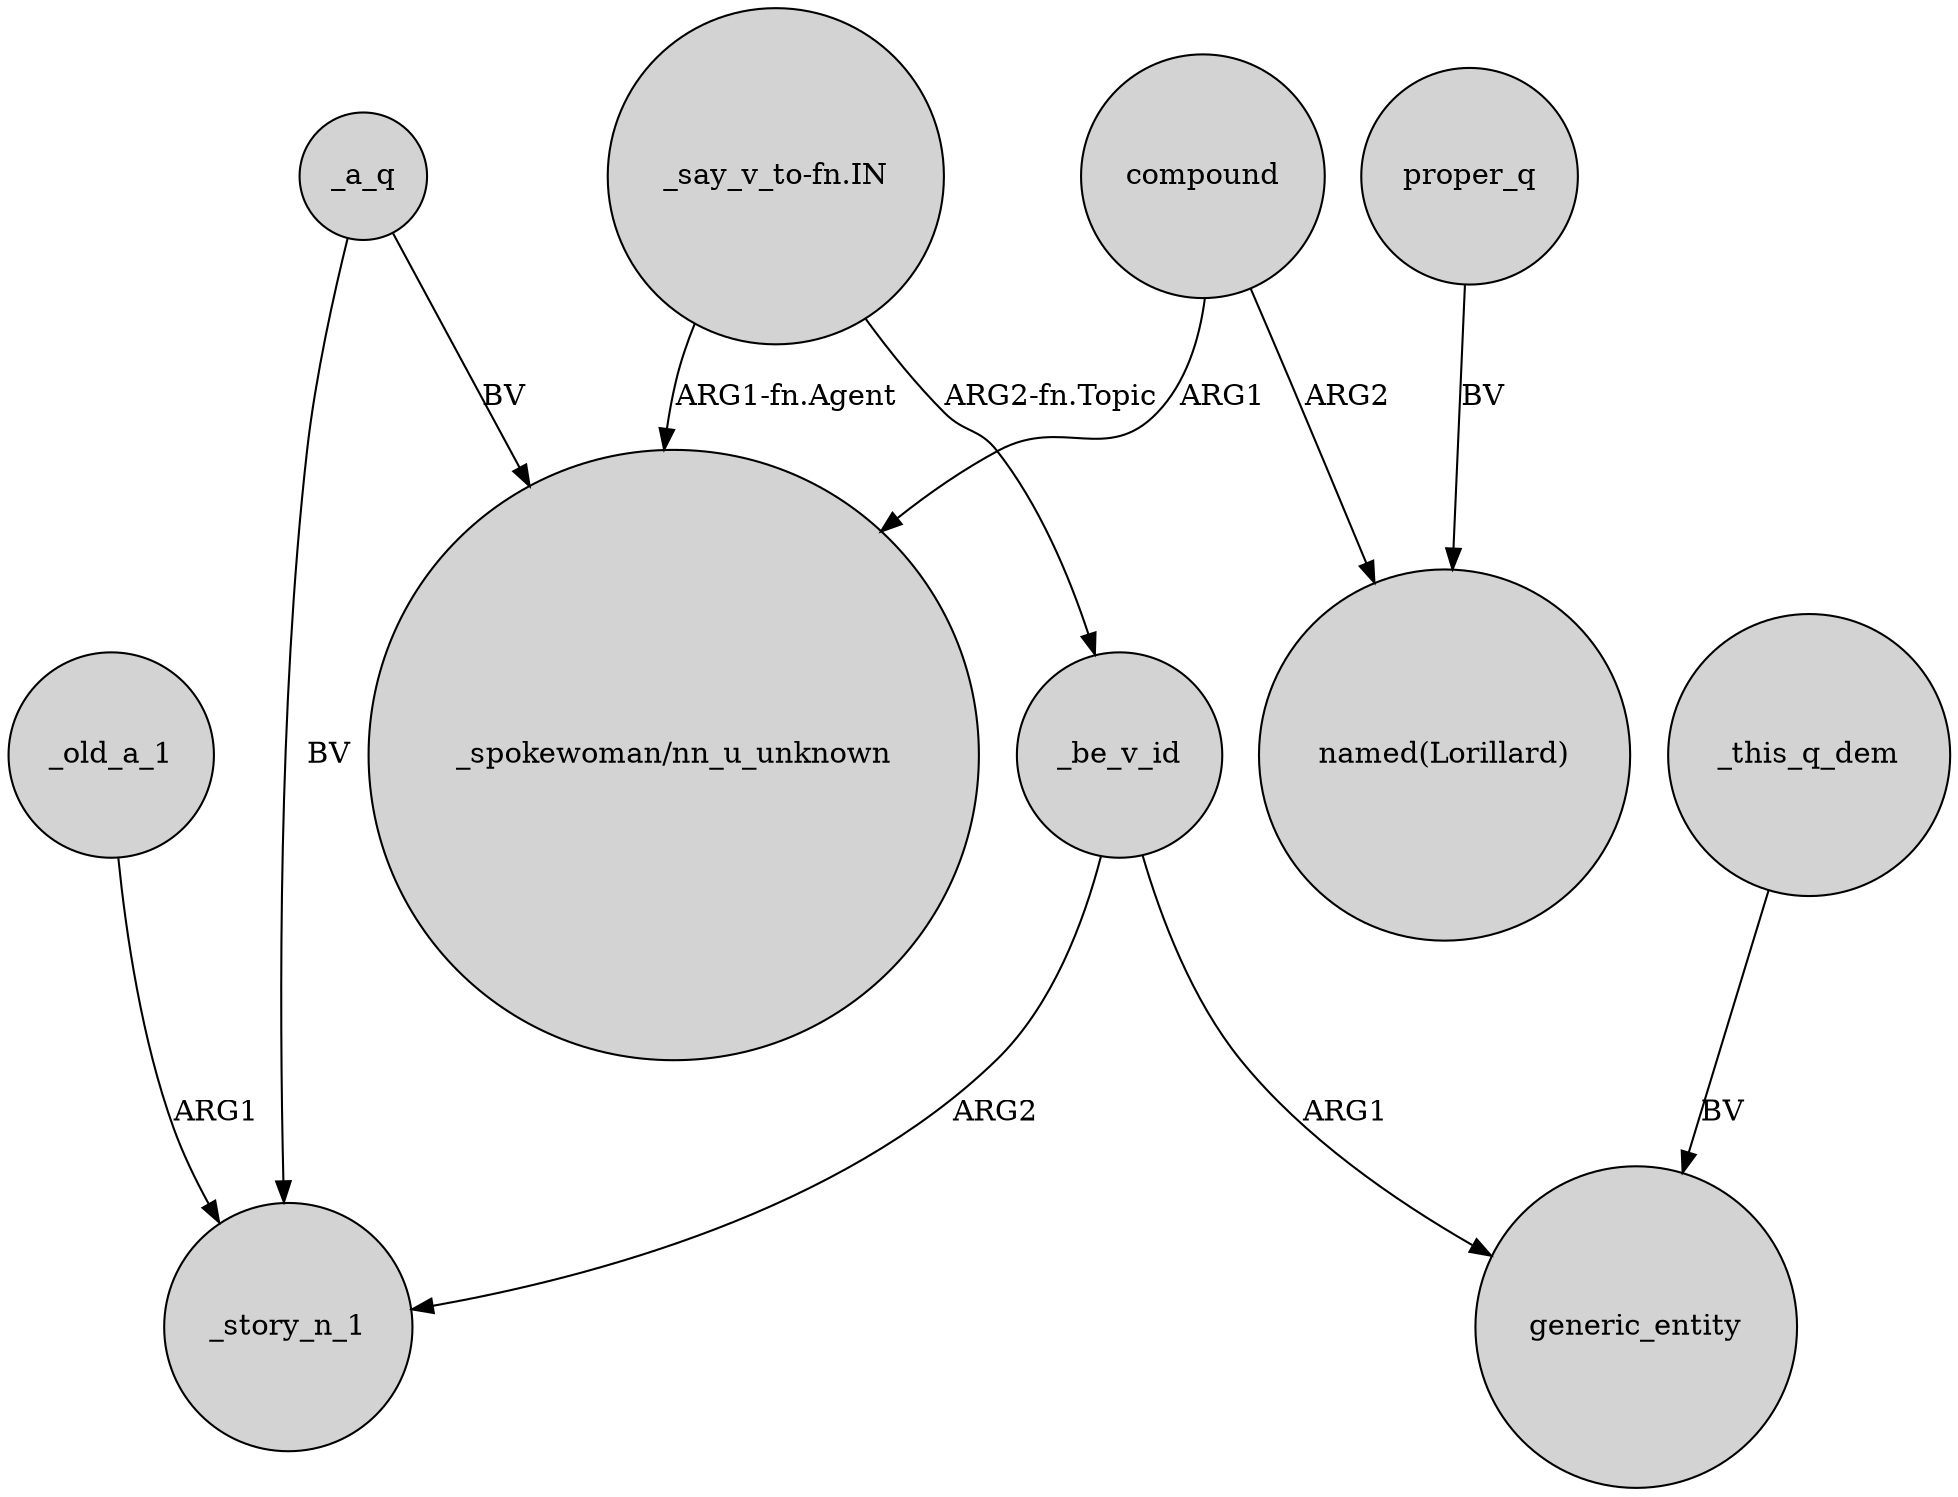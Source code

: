 digraph {
	node [shape=circle style=filled]
	_be_v_id -> _story_n_1 [label=ARG2]
	"_say_v_to-fn.IN" -> "_spokewoman/nn_u_unknown" [label="ARG1-fn.Agent"]
	compound -> "named(Lorillard)" [label=ARG2]
	_this_q_dem -> generic_entity [label=BV]
	_be_v_id -> generic_entity [label=ARG1]
	_old_a_1 -> _story_n_1 [label=ARG1]
	compound -> "_spokewoman/nn_u_unknown" [label=ARG1]
	_a_q -> _story_n_1 [label=BV]
	"_say_v_to-fn.IN" -> _be_v_id [label="ARG2-fn.Topic"]
	proper_q -> "named(Lorillard)" [label=BV]
	_a_q -> "_spokewoman/nn_u_unknown" [label=BV]
}
